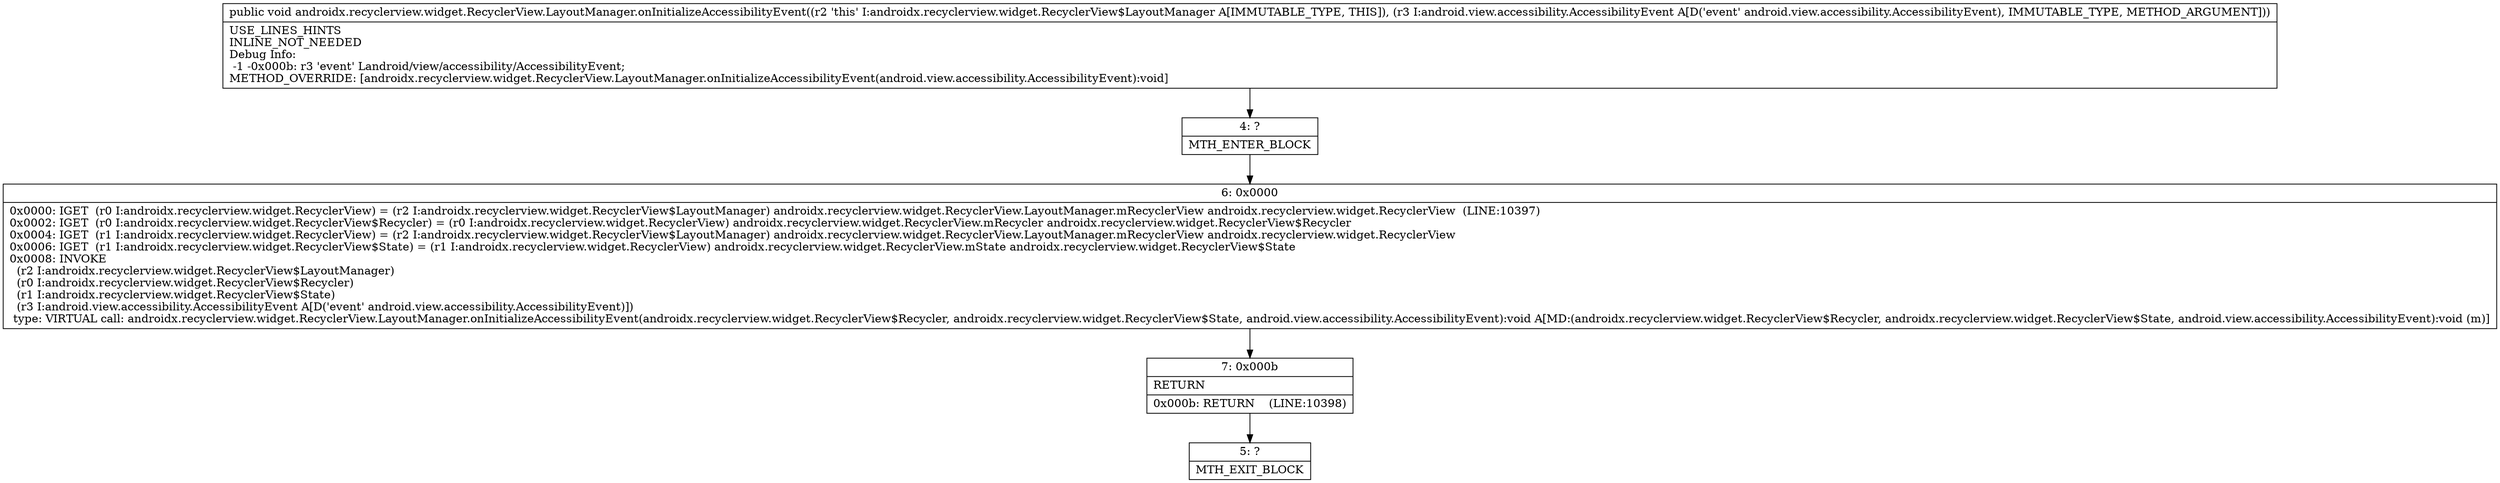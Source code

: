 digraph "CFG forandroidx.recyclerview.widget.RecyclerView.LayoutManager.onInitializeAccessibilityEvent(Landroid\/view\/accessibility\/AccessibilityEvent;)V" {
Node_4 [shape=record,label="{4\:\ ?|MTH_ENTER_BLOCK\l}"];
Node_6 [shape=record,label="{6\:\ 0x0000|0x0000: IGET  (r0 I:androidx.recyclerview.widget.RecyclerView) = (r2 I:androidx.recyclerview.widget.RecyclerView$LayoutManager) androidx.recyclerview.widget.RecyclerView.LayoutManager.mRecyclerView androidx.recyclerview.widget.RecyclerView  (LINE:10397)\l0x0002: IGET  (r0 I:androidx.recyclerview.widget.RecyclerView$Recycler) = (r0 I:androidx.recyclerview.widget.RecyclerView) androidx.recyclerview.widget.RecyclerView.mRecycler androidx.recyclerview.widget.RecyclerView$Recycler \l0x0004: IGET  (r1 I:androidx.recyclerview.widget.RecyclerView) = (r2 I:androidx.recyclerview.widget.RecyclerView$LayoutManager) androidx.recyclerview.widget.RecyclerView.LayoutManager.mRecyclerView androidx.recyclerview.widget.RecyclerView \l0x0006: IGET  (r1 I:androidx.recyclerview.widget.RecyclerView$State) = (r1 I:androidx.recyclerview.widget.RecyclerView) androidx.recyclerview.widget.RecyclerView.mState androidx.recyclerview.widget.RecyclerView$State \l0x0008: INVOKE  \l  (r2 I:androidx.recyclerview.widget.RecyclerView$LayoutManager)\l  (r0 I:androidx.recyclerview.widget.RecyclerView$Recycler)\l  (r1 I:androidx.recyclerview.widget.RecyclerView$State)\l  (r3 I:android.view.accessibility.AccessibilityEvent A[D('event' android.view.accessibility.AccessibilityEvent)])\l type: VIRTUAL call: androidx.recyclerview.widget.RecyclerView.LayoutManager.onInitializeAccessibilityEvent(androidx.recyclerview.widget.RecyclerView$Recycler, androidx.recyclerview.widget.RecyclerView$State, android.view.accessibility.AccessibilityEvent):void A[MD:(androidx.recyclerview.widget.RecyclerView$Recycler, androidx.recyclerview.widget.RecyclerView$State, android.view.accessibility.AccessibilityEvent):void (m)]\l}"];
Node_7 [shape=record,label="{7\:\ 0x000b|RETURN\l|0x000b: RETURN    (LINE:10398)\l}"];
Node_5 [shape=record,label="{5\:\ ?|MTH_EXIT_BLOCK\l}"];
MethodNode[shape=record,label="{public void androidx.recyclerview.widget.RecyclerView.LayoutManager.onInitializeAccessibilityEvent((r2 'this' I:androidx.recyclerview.widget.RecyclerView$LayoutManager A[IMMUTABLE_TYPE, THIS]), (r3 I:android.view.accessibility.AccessibilityEvent A[D('event' android.view.accessibility.AccessibilityEvent), IMMUTABLE_TYPE, METHOD_ARGUMENT]))  | USE_LINES_HINTS\lINLINE_NOT_NEEDED\lDebug Info:\l  \-1 \-0x000b: r3 'event' Landroid\/view\/accessibility\/AccessibilityEvent;\lMETHOD_OVERRIDE: [androidx.recyclerview.widget.RecyclerView.LayoutManager.onInitializeAccessibilityEvent(android.view.accessibility.AccessibilityEvent):void]\l}"];
MethodNode -> Node_4;Node_4 -> Node_6;
Node_6 -> Node_7;
Node_7 -> Node_5;
}

